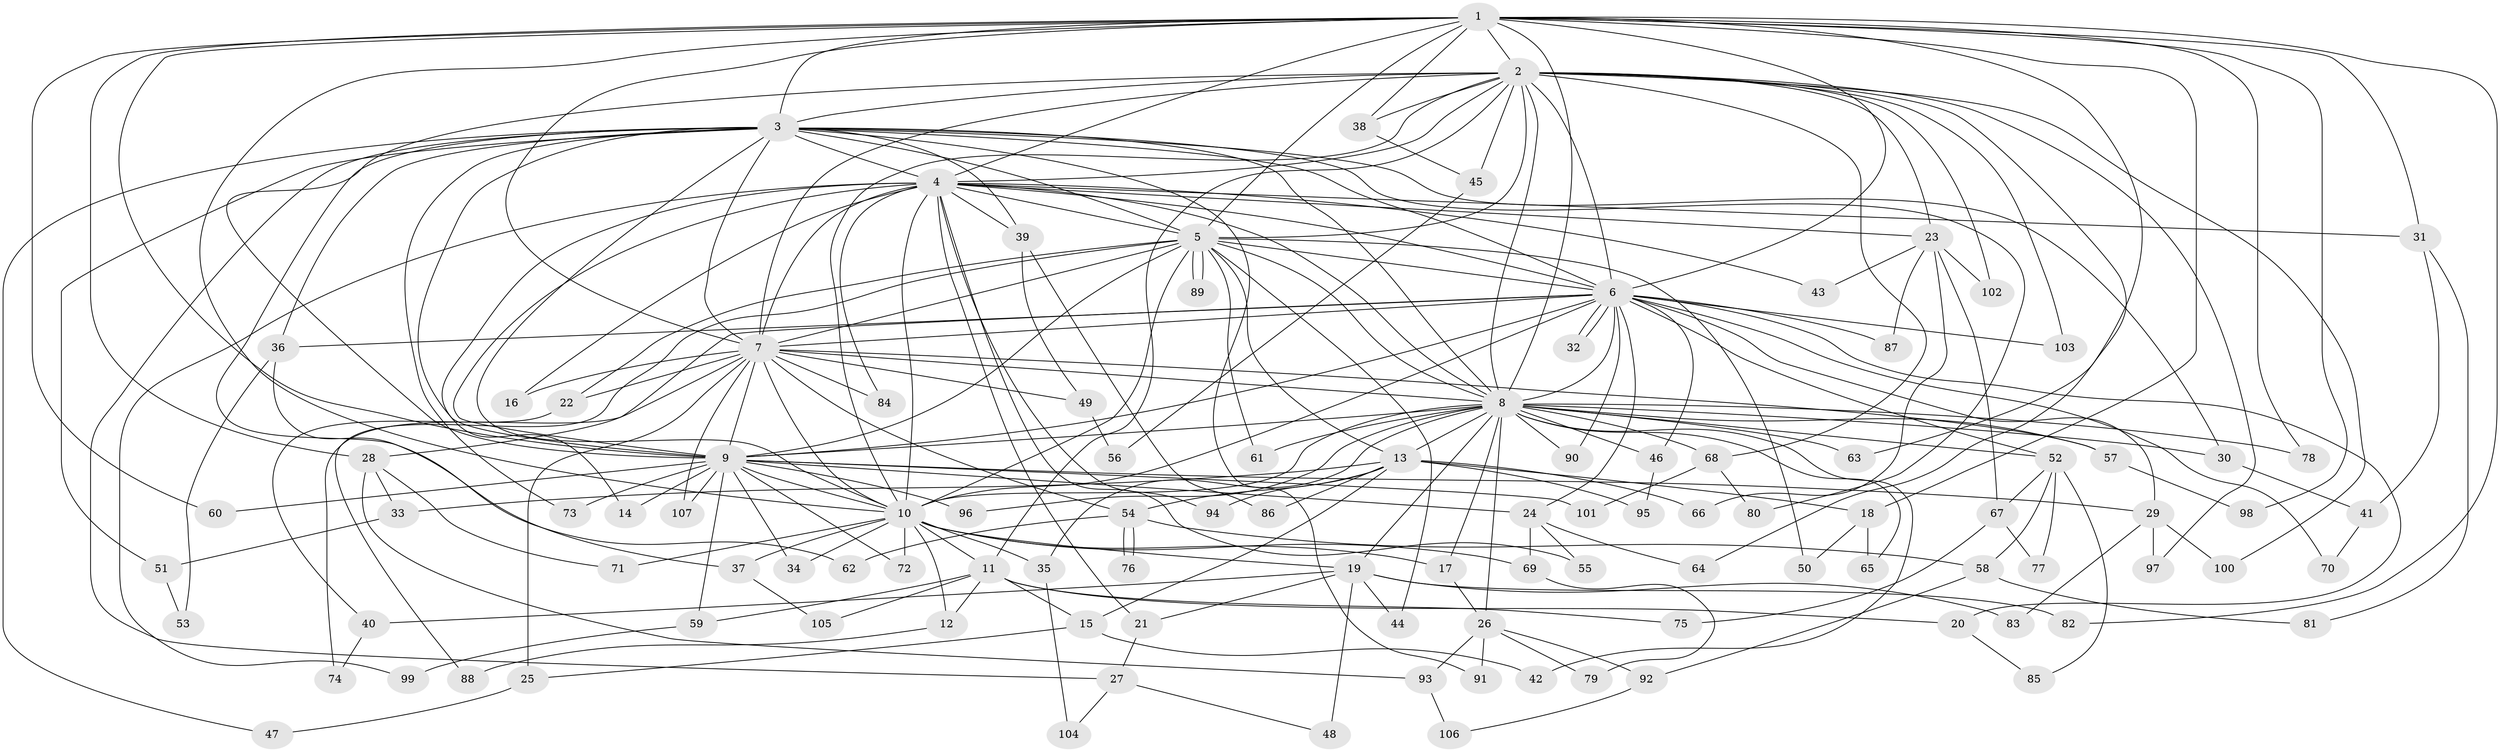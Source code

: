 // Generated by graph-tools (version 1.1) at 2025/43/03/09/25 04:43:56]
// undirected, 107 vertices, 239 edges
graph export_dot {
graph [start="1"]
  node [color=gray90,style=filled];
  1;
  2;
  3;
  4;
  5;
  6;
  7;
  8;
  9;
  10;
  11;
  12;
  13;
  14;
  15;
  16;
  17;
  18;
  19;
  20;
  21;
  22;
  23;
  24;
  25;
  26;
  27;
  28;
  29;
  30;
  31;
  32;
  33;
  34;
  35;
  36;
  37;
  38;
  39;
  40;
  41;
  42;
  43;
  44;
  45;
  46;
  47;
  48;
  49;
  50;
  51;
  52;
  53;
  54;
  55;
  56;
  57;
  58;
  59;
  60;
  61;
  62;
  63;
  64;
  65;
  66;
  67;
  68;
  69;
  70;
  71;
  72;
  73;
  74;
  75;
  76;
  77;
  78;
  79;
  80;
  81;
  82;
  83;
  84;
  85;
  86;
  87;
  88;
  89;
  90;
  91;
  92;
  93;
  94;
  95;
  96;
  97;
  98;
  99;
  100;
  101;
  102;
  103;
  104;
  105;
  106;
  107;
  1 -- 2;
  1 -- 3;
  1 -- 4;
  1 -- 5;
  1 -- 6;
  1 -- 7;
  1 -- 8;
  1 -- 9;
  1 -- 10;
  1 -- 18;
  1 -- 28;
  1 -- 31;
  1 -- 38;
  1 -- 60;
  1 -- 63;
  1 -- 78;
  1 -- 82;
  1 -- 98;
  2 -- 3;
  2 -- 4;
  2 -- 5;
  2 -- 6;
  2 -- 7;
  2 -- 8;
  2 -- 9;
  2 -- 10;
  2 -- 11;
  2 -- 23;
  2 -- 38;
  2 -- 45;
  2 -- 64;
  2 -- 68;
  2 -- 97;
  2 -- 100;
  2 -- 102;
  2 -- 103;
  3 -- 4;
  3 -- 5;
  3 -- 6;
  3 -- 7;
  3 -- 8;
  3 -- 9;
  3 -- 10;
  3 -- 27;
  3 -- 30;
  3 -- 36;
  3 -- 39;
  3 -- 47;
  3 -- 51;
  3 -- 62;
  3 -- 73;
  3 -- 80;
  3 -- 91;
  4 -- 5;
  4 -- 6;
  4 -- 7;
  4 -- 8;
  4 -- 9;
  4 -- 10;
  4 -- 14;
  4 -- 16;
  4 -- 21;
  4 -- 23;
  4 -- 31;
  4 -- 39;
  4 -- 43;
  4 -- 55;
  4 -- 84;
  4 -- 94;
  4 -- 99;
  5 -- 6;
  5 -- 7;
  5 -- 8;
  5 -- 9;
  5 -- 10;
  5 -- 13;
  5 -- 22;
  5 -- 44;
  5 -- 50;
  5 -- 61;
  5 -- 88;
  5 -- 89;
  5 -- 89;
  6 -- 7;
  6 -- 8;
  6 -- 9;
  6 -- 10;
  6 -- 20;
  6 -- 24;
  6 -- 28;
  6 -- 29;
  6 -- 32;
  6 -- 32;
  6 -- 36;
  6 -- 46;
  6 -- 52;
  6 -- 70;
  6 -- 87;
  6 -- 90;
  6 -- 103;
  7 -- 8;
  7 -- 9;
  7 -- 10;
  7 -- 16;
  7 -- 22;
  7 -- 25;
  7 -- 49;
  7 -- 54;
  7 -- 57;
  7 -- 74;
  7 -- 84;
  7 -- 107;
  8 -- 9;
  8 -- 10;
  8 -- 13;
  8 -- 17;
  8 -- 19;
  8 -- 26;
  8 -- 30;
  8 -- 35;
  8 -- 42;
  8 -- 46;
  8 -- 52;
  8 -- 57;
  8 -- 61;
  8 -- 63;
  8 -- 65;
  8 -- 68;
  8 -- 78;
  8 -- 90;
  8 -- 96;
  9 -- 10;
  9 -- 14;
  9 -- 24;
  9 -- 29;
  9 -- 34;
  9 -- 59;
  9 -- 60;
  9 -- 72;
  9 -- 73;
  9 -- 96;
  9 -- 101;
  9 -- 107;
  10 -- 11;
  10 -- 12;
  10 -- 17;
  10 -- 19;
  10 -- 34;
  10 -- 35;
  10 -- 37;
  10 -- 69;
  10 -- 71;
  10 -- 72;
  11 -- 12;
  11 -- 15;
  11 -- 20;
  11 -- 59;
  11 -- 75;
  11 -- 105;
  12 -- 88;
  13 -- 15;
  13 -- 18;
  13 -- 33;
  13 -- 54;
  13 -- 66;
  13 -- 86;
  13 -- 94;
  13 -- 95;
  15 -- 25;
  15 -- 42;
  17 -- 26;
  18 -- 50;
  18 -- 65;
  19 -- 21;
  19 -- 40;
  19 -- 44;
  19 -- 48;
  19 -- 82;
  19 -- 83;
  20 -- 85;
  21 -- 27;
  22 -- 40;
  23 -- 43;
  23 -- 66;
  23 -- 67;
  23 -- 87;
  23 -- 102;
  24 -- 55;
  24 -- 64;
  24 -- 69;
  25 -- 47;
  26 -- 79;
  26 -- 91;
  26 -- 92;
  26 -- 93;
  27 -- 48;
  27 -- 104;
  28 -- 33;
  28 -- 71;
  28 -- 93;
  29 -- 83;
  29 -- 97;
  29 -- 100;
  30 -- 41;
  31 -- 41;
  31 -- 81;
  33 -- 51;
  35 -- 104;
  36 -- 37;
  36 -- 53;
  37 -- 105;
  38 -- 45;
  39 -- 49;
  39 -- 86;
  40 -- 74;
  41 -- 70;
  45 -- 56;
  46 -- 95;
  49 -- 56;
  51 -- 53;
  52 -- 58;
  52 -- 67;
  52 -- 77;
  52 -- 85;
  54 -- 58;
  54 -- 62;
  54 -- 76;
  54 -- 76;
  57 -- 98;
  58 -- 81;
  58 -- 92;
  59 -- 99;
  67 -- 75;
  67 -- 77;
  68 -- 80;
  68 -- 101;
  69 -- 79;
  92 -- 106;
  93 -- 106;
}
